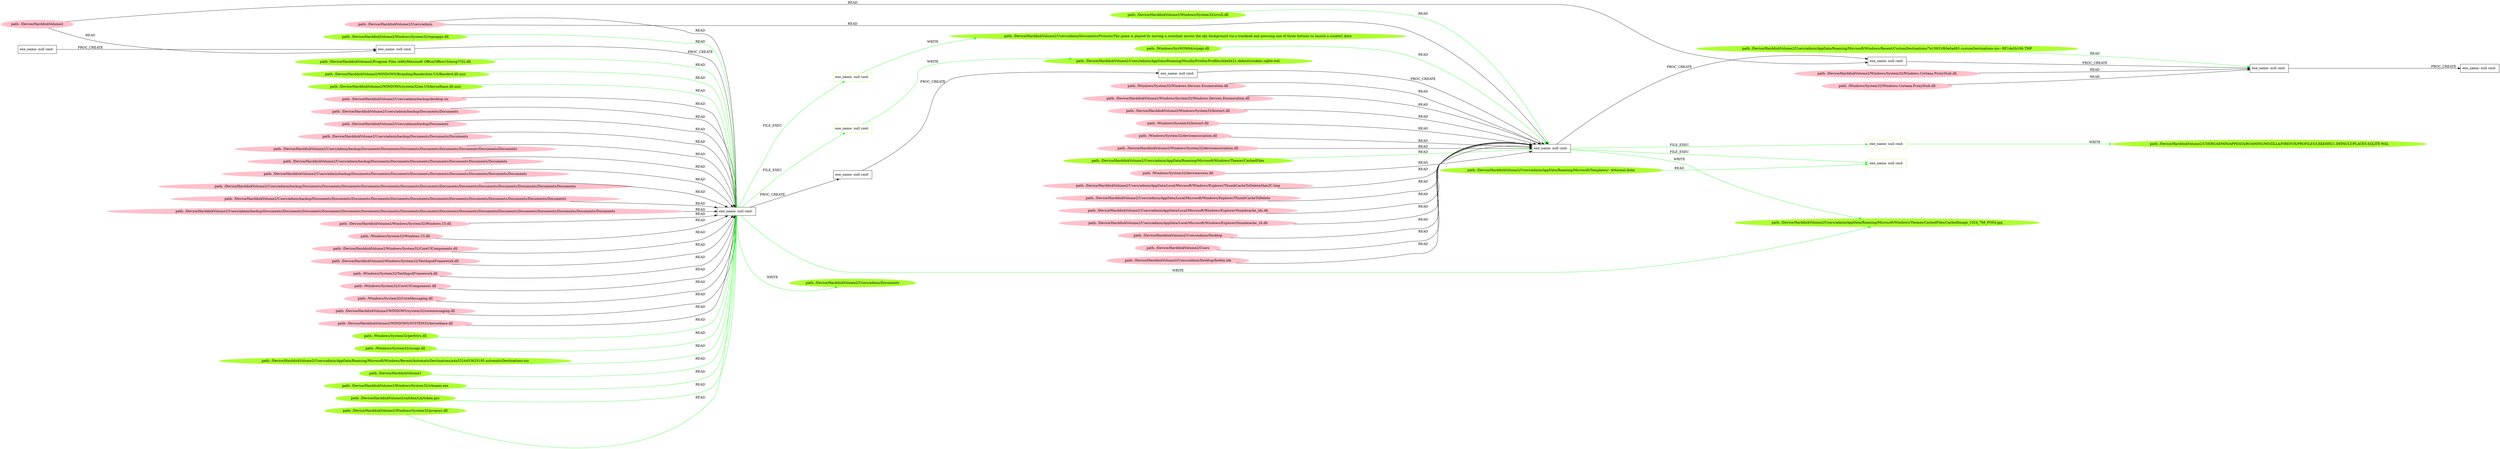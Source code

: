 digraph {
	rankdir=LR
	35 [label="exe_name: null cmd: " color=black shape=box style=solid]
	78 [label="exe_name: null cmd: " color=greenyellow shape=box style=solid]
	35 -> 78 [label=FILE_EXEC color=green]
	35 [label="exe_name: null cmd: " color=black shape=box style=solid]
	89 [label="exe_name: null cmd: " color=greenyellow shape=box style=solid]
	35 -> 89 [label=FILE_EXEC color=green]
	19 [label="exe_name: null cmd: " color=black shape=box style=solid]
	95 [label="exe_name: null cmd: " color=greenyellow shape=box style=solid]
	19 -> 95 [label=FILE_EXEC color=green]
	19 [label="exe_name: null cmd: " color=black shape=box style=solid]
	97 [label="exe_name: null cmd: " color=greenyellow shape=box style=solid]
	19 -> 97 [label=FILE_EXEC color=green]
	88 [label="path: /Device/HarddiskVolume2/WINDOWS/Branding/Basebrd/en-US/Basebrd.dll.mui" color=greenyellow shape=oval style=filled]
	35 [label="exe_name: null cmd: " color=black shape=box style=solid]
	88 -> 35 [label=READ color=green]
	35 [label="exe_name: null cmd: " color=black shape=box style=solid]
	80 [label="path: /Device/HarddiskVolume2/Users/admin/AppData/Roaming/Microsoft/Windows/Themes/CachedFiles/CachedImage_1024_768_POS4.jpg" color=greenyellow shape=oval style=filled]
	35 -> 80 [label=WRITE color=green]
	82 [label="path: /Device/HarddiskVolume2/WINDOWS/system32/en-US/kernelbase.dll.mui" color=greenyellow shape=oval style=filled]
	35 [label="exe_name: null cmd: " color=black shape=box style=solid]
	82 -> 35 [label=READ color=green]
	45 [label="exe_name: null cmd: " color=black shape=box style=solid]
	36 [label="exe_name: null cmd: " color=black shape=box style=solid]
	45 -> 36 [label=PROC_CREATE color=black]
	70 [label="path: /Device/HarddiskVolume2" color=pink shape=oval style=filled]
	36 [label="exe_name: null cmd: " color=black shape=box style=solid]
	70 -> 36 [label=READ color=black]
	36 [label="exe_name: null cmd: " color=black shape=box style=solid]
	35 [label="exe_name: null cmd: " color=black shape=box style=solid]
	36 -> 35 [label=PROC_CREATE color=black]
	64 [label="path: /Device/HarddiskVolume2/Users/admin" color=pink shape=oval style=filled]
	35 [label="exe_name: null cmd: " color=black shape=box style=solid]
	64 -> 35 [label=READ color=black]
	56 [label="path: /Device/HarddiskVolume2/Users/admin/backup/desktop.ini" color=pink shape=oval style=filled]
	35 [label="exe_name: null cmd: " color=black shape=box style=solid]
	56 -> 35 [label=READ color=black]
	58 [label="path: /Device/HarddiskVolume2/Users/admin/backup/Documents/Documents" color=pink shape=oval style=filled]
	35 [label="exe_name: null cmd: " color=black shape=box style=solid]
	58 -> 35 [label=READ color=black]
	31 [label="path: /Device/HarddiskVolume2/Users/admin/backup/Documents" color=pink shape=oval style=filled]
	35 [label="exe_name: null cmd: " color=black shape=box style=solid]
	31 -> 35 [label=READ color=black]
	6 [label="path: /Device/HarddiskVolume2/Users/admin/backup/Documents/Documents/Documents" color=pink shape=oval style=filled]
	35 [label="exe_name: null cmd: " color=black shape=box style=solid]
	6 -> 35 [label=READ color=black]
	10 [label="path: /Device/HarddiskVolume2/Users/admin/backup/Documents/Documents/Documents/Documents/Documents/Documents/Documents/Documents" color=pink shape=oval style=filled]
	35 [label="exe_name: null cmd: " color=black shape=box style=solid]
	10 -> 35 [label=READ color=black]
	63 [label="path: /Device/HarddiskVolume2/Users/admin/backup/Documents/Documents/Documents/Documents/Documents/Documents/Documents" color=pink shape=oval style=filled]
	35 [label="exe_name: null cmd: " color=black shape=box style=solid]
	63 -> 35 [label=READ color=black]
	18 [label="path: /Device/HarddiskVolume2/Users/admin/backup/Documents/Documents/Documents/Documents/Documents/Documents/Documents/Documents/Documents" color=pink shape=oval style=filled]
	35 [label="exe_name: null cmd: " color=black shape=box style=solid]
	18 -> 35 [label=READ color=black]
	47 [label="path: /Device/HarddiskVolume2/Users/admin/backup/Documents/Documents/Documents/Documents/Documents/Documents/Documents/Documents/Documents/Documents/Documents/Documents/Documents/Documents" color=pink shape=oval style=filled]
	35 [label="exe_name: null cmd: " color=black shape=box style=solid]
	47 -> 35 [label=READ color=black]
	61 [label="path: /Device/HarddiskVolume2/Users/admin/backup/Documents/Documents/Documents/Documents/Documents/Documents/Documents/Documents/Documents/Documents/Documents/Documents/Documents" color=pink shape=oval style=filled]
	35 [label="exe_name: null cmd: " color=black shape=box style=solid]
	61 -> 35 [label=READ color=black]
	46 [label="path: /Device/HarddiskVolume2/Users/admin/backup/Documents/Documents/Documents/Documents/Documents/Documents/Documents/Documents/Documents/Documents/Documents/Documents/Documents/Documents/Documents/Documents/Documents/Documents" color=pink shape=oval style=filled]
	35 [label="exe_name: null cmd: " color=black shape=box style=solid]
	46 -> 35 [label=READ color=black]
	59 [label="path: /Device/HarddiskVolume2/Windows/System32/Windows.UI.dll" color=pink shape=oval style=filled]
	35 [label="exe_name: null cmd: " color=black shape=box style=solid]
	59 -> 35 [label=READ color=black]
	52 [label="path: /Windows/System32/Windows.UI.dll" color=pink shape=oval style=filled]
	35 [label="exe_name: null cmd: " color=black shape=box style=solid]
	52 -> 35 [label=READ color=black]
	16 [label="path: /Device/HarddiskVolume2/Windows/System32/CoreUIComponents.dll" color=pink shape=oval style=filled]
	35 [label="exe_name: null cmd: " color=black shape=box style=solid]
	16 -> 35 [label=READ color=black]
	3 [label="path: /Device/HarddiskVolume2/Windows/System32/TextInputFramework.dll" color=pink shape=oval style=filled]
	35 [label="exe_name: null cmd: " color=black shape=box style=solid]
	3 -> 35 [label=READ color=black]
	9 [label="path: /Windows/System32/TextInputFramework.dll" color=pink shape=oval style=filled]
	35 [label="exe_name: null cmd: " color=black shape=box style=solid]
	9 -> 35 [label=READ color=black]
	7 [label="path: /Windows/System32/CoreUIComponents.dll" color=pink shape=oval style=filled]
	35 [label="exe_name: null cmd: " color=black shape=box style=solid]
	7 -> 35 [label=READ color=black]
	26 [label="path: /Windows/System32/CoreMessaging.dll" color=pink shape=oval style=filled]
	35 [label="exe_name: null cmd: " color=black shape=box style=solid]
	26 -> 35 [label=READ color=black]
	37 [label="path: /Device/HarddiskVolume2/WINDOWS/system32/coremessaging.dll" color=pink shape=oval style=filled]
	35 [label="exe_name: null cmd: " color=black shape=box style=solid]
	37 -> 35 [label=READ color=black]
	66 [label="path: /Device/HarddiskVolume2/WINDOWS/SYSTEM32/kernelbase.dll" color=pink shape=oval style=filled]
	35 [label="exe_name: null cmd: " color=black shape=box style=solid]
	66 -> 35 [label=READ color=black]
	35 [label="exe_name: null cmd: " color=black shape=box style=solid]
	22 [label="exe_name: null cmd: " color=black shape=box style=solid]
	35 -> 22 [label=PROC_CREATE color=black]
	22 [label="exe_name: null cmd: " color=black shape=box style=solid]
	23 [label="exe_name: null cmd: " color=black shape=box style=solid]
	22 -> 23 [label=PROC_CREATE color=black]
	23 [label="exe_name: null cmd: " color=black shape=box style=solid]
	19 [label="exe_name: null cmd: " color=black shape=box style=solid]
	23 -> 19 [label=PROC_CREATE color=black]
	53 [label="path: /Windows/System32/Windows.Devices.Enumeration.dll" color=pink shape=oval style=filled]
	19 [label="exe_name: null cmd: " color=black shape=box style=solid]
	53 -> 19 [label=READ color=black]
	40 [label="path: /Device/HarddiskVolume2/Windows/System32/Windows.Devices.Enumeration.dll" color=pink shape=oval style=filled]
	19 [label="exe_name: null cmd: " color=black shape=box style=solid]
	40 -> 19 [label=READ color=black]
	41 [label="path: /Device/HarddiskVolume2/Windows/System32/biwinrt.dll" color=pink shape=oval style=filled]
	19 [label="exe_name: null cmd: " color=black shape=box style=solid]
	41 -> 19 [label=READ color=black]
	50 [label="path: /Windows/System32/biwinrt.dll" color=pink shape=oval style=filled]
	19 [label="exe_name: null cmd: " color=black shape=box style=solid]
	50 -> 19 [label=READ color=black]
	4 [label="path: /Windows/System32/deviceassociation.dll" color=pink shape=oval style=filled]
	19 [label="exe_name: null cmd: " color=black shape=box style=solid]
	4 -> 19 [label=READ color=black]
	43 [label="path: /Device/HarddiskVolume2/Windows/System32/deviceassociation.dll" color=pink shape=oval style=filled]
	19 [label="exe_name: null cmd: " color=black shape=box style=solid]
	43 -> 19 [label=READ color=black]
	92 [label="path: /Device/HarddiskVolume2/Users/admin/AppData/Roaming/Microsoft/Windows/Themes/CachedFiles" color=greenyellow shape=oval style=filled]
	19 [label="exe_name: null cmd: " color=black shape=box style=solid]
	92 -> 19 [label=READ color=green]
	60 [label="path: /Windows/System32/deviceaccess.dll" color=pink shape=oval style=filled]
	19 [label="exe_name: null cmd: " color=black shape=box style=solid]
	60 -> 19 [label=READ color=black]
	19 [label="exe_name: null cmd: " color=black shape=box style=solid]
	80 [label="path: /Device/HarddiskVolume2/Users/admin/AppData/Roaming/Microsoft/Windows/Themes/CachedFiles/CachedImage_1024_768_POS4.jpg" color=greenyellow shape=oval style=filled]
	19 -> 80 [label=WRITE color=green]
	77 [label="path: /Windows/System32/perfctrs.dll" color=greenyellow shape=oval style=filled]
	35 [label="exe_name: null cmd: " color=black shape=box style=solid]
	77 -> 35 [label=READ color=green]
	64 [label="path: /Device/HarddiskVolume2/Users/admin" color=pink shape=oval style=filled]
	19 [label="exe_name: null cmd: " color=black shape=box style=solid]
	64 -> 19 [label=READ color=black]
	48 [label="path: /Device/HarddiskVolume2/Users/admin/AppData/Local/Microsoft/Windows/Explorer/ThumbCacheToDelete/thm3C.tmp" color=pink shape=oval style=filled]
	19 [label="exe_name: null cmd: " color=black shape=box style=solid]
	48 -> 19 [label=READ color=black]
	2 [label="path: /Device/HarddiskVolume2/Users/admin/AppData/Local/Microsoft/Windows/Explorer/ThumbCacheToDelete" color=pink shape=oval style=filled]
	19 [label="exe_name: null cmd: " color=black shape=box style=solid]
	2 -> 19 [label=READ color=black]
	24 [label="path: /Device/HarddiskVolume2/Users/admin/AppData/Local/Microsoft/Windows/Explorer/thumbcache_idx.db" color=pink shape=oval style=filled]
	19 [label="exe_name: null cmd: " color=black shape=box style=solid]
	24 -> 19 [label=READ color=black]
	13 [label="path: /Device/HarddiskVolume2/Users/admin/AppData/Local/Microsoft/Windows/Explorer/thumbcache_16.db" color=pink shape=oval style=filled]
	19 [label="exe_name: null cmd: " color=black shape=box style=solid]
	13 -> 19 [label=READ color=black]
	17 [label="path: /Device/HarddiskVolume2/Users/admin/Desktop" color=pink shape=oval style=filled]
	19 [label="exe_name: null cmd: " color=black shape=box style=solid]
	17 -> 19 [label=READ color=black]
	72 [label="path: /Device/HarddiskVolume2/Users" color=pink shape=oval style=filled]
	19 [label="exe_name: null cmd: " color=black shape=box style=solid]
	72 -> 19 [label=READ color=black]
	20 [label="path: /Device/HarddiskVolume2/Users/admin/Desktop/firefox.lnk" color=pink shape=oval style=filled]
	19 [label="exe_name: null cmd: " color=black shape=box style=solid]
	20 -> 19 [label=READ color=black]
	76 [label="path: /Windows/System32/cscapi.dll" color=greenyellow shape=oval style=filled]
	35 [label="exe_name: null cmd: " color=black shape=box style=solid]
	76 -> 35 [label=READ color=green]
	94 [label="path: /Device/HarddiskVolume2/Windows/System32/srvcli.dll" color=greenyellow shape=oval style=filled]
	19 [label="exe_name: null cmd: " color=black shape=box style=solid]
	94 -> 19 [label=READ color=green]
	84 [label="path: /Device/HarddiskVolume2/Users/admin/AppData/Roaming/Microsoft/Windows/Recent/AutomaticDestinations/a4a5324453625195.automaticDestinations-ms" color=greenyellow shape=oval style=filled]
	35 [label="exe_name: null cmd: " color=black shape=box style=solid]
	84 -> 35 [label=READ color=green]
	19 [label="exe_name: null cmd: " color=black shape=box style=solid]
	28 [label="exe_name: null cmd: " color=black shape=box style=solid]
	19 -> 28 [label=PROC_CREATE color=black]
	70 [label="path: /Device/HarddiskVolume2" color=pink shape=oval style=filled]
	28 [label="exe_name: null cmd: " color=black shape=box style=solid]
	70 -> 28 [label=READ color=black]
	28 [label="exe_name: null cmd: " color=black shape=box style=solid]
	0 [label="exe_name: null cmd: " color=black shape=box style=solid]
	28 -> 0 [label=PROC_CREATE color=black]
	30 [label="path: /Device/HarddiskVolume2/Windows/System32/Windows.Cortana.ProxyStub.dll" color=pink shape=oval style=filled]
	0 [label="exe_name: null cmd: " color=black shape=box style=solid]
	30 -> 0 [label=READ color=black]
	32 [label="path: /Windows/System32/Windows.Cortana.ProxyStub.dll" color=pink shape=oval style=filled]
	0 [label="exe_name: null cmd: " color=black shape=box style=solid]
	32 -> 0 [label=READ color=black]
	0 [label="exe_name: null cmd: " color=black shape=box style=solid]
	1 [label="exe_name: null cmd: " color=black shape=box style=solid]
	0 -> 1 [label=PROC_CREATE color=black]
	99 [label="path: /Windows/SysWOW64/srpapi.dll" color=greenyellow shape=oval style=filled]
	19 [label="exe_name: null cmd: " color=black shape=box style=solid]
	99 -> 19 [label=READ color=green]
	83 [label="path: /Device/HarddiskVolume1" color=greenyellow shape=oval style=filled]
	35 [label="exe_name: null cmd: " color=black shape=box style=solid]
	83 -> 35 [label=READ color=green]
	89 [label="exe_name: null cmd: " color=greenyellow shape=box style=solid]
	90 [label="path: /Device/HarddiskVolume2/Users/admin/AppData/Roaming/Mozilla/Firefox/Profiles/lxkehh21.default/cookies.sqlite-wal" color=greenyellow shape=oval style=filled]
	89 -> 90 [label=WRITE color=green]
	87 [label="path: /Device/HarddiskVolume2/Windows/System32/whoami.exe" color=greenyellow shape=oval style=filled]
	35 [label="exe_name: null cmd: " color=black shape=box style=solid]
	87 -> 35 [label=READ color=green]
	100 [label="path: /Device/HarddiskVolume2/Users/admin/AppData/Roaming/Microsoft/Windows/Recent/CustomDestinations/7e10931f60e0ad93.customDestinations-ms~RF1de2b106.TMP" color=greenyellow shape=oval style=filled]
	0 [label="exe_name: null cmd: " color=black shape=box style=solid]
	100 -> 0 [label=READ color=green]
	91 [label="path: /Device/HarddiskVolume2/salt/bin/Lib/token.pyc" color=greenyellow shape=oval style=filled]
	35 [label="exe_name: null cmd: " color=black shape=box style=solid]
	91 -> 35 [label=READ color=green]
	78 [label="exe_name: null cmd: " color=greenyellow shape=box style=solid]
	79 [label="path: /Device/HarddiskVolume2/Users/admin/Documents/Pictures/The game is played by moving a crosshair across the sky background via a trackball and pressing one of three buttons to launch a counte1.docx" color=greenyellow shape=oval style=filled]
	78 -> 79 [label=WRITE color=green]
	97 [label="exe_name: null cmd: " color=greenyellow shape=box style=solid]
	98 [label="path: /Device/HarddiskVolume2/USERS/ADMIN/APPDATA/ROAMING/MOZILLA/FIREFOX/PROFILES/LXKEHH21.DEFAULT/PLACES.SQLITE-WAL" color=greenyellow shape=oval style=filled]
	97 -> 98 [label=WRITE color=green]
	96 [label="path: /Device/HarddiskVolume2/Users/admin/AppData/Roaming/Microsoft/Templates/~$Normal.dotm" color=greenyellow shape=oval style=filled]
	95 [label="exe_name: null cmd: " color=greenyellow shape=box style=solid]
	96 -> 95 [label=READ color=green]
	85 [label="path: /Device/HarddiskVolume2/Windows/System32/propsys.dll" color=greenyellow shape=oval style=filled]
	35 [label="exe_name: null cmd: " color=black shape=box style=solid]
	85 -> 35 [label=READ color=green]
	86 [label="path: /Device/HarddiskVolume2/Windows/System32/wpnapps.dll" color=greenyellow shape=oval style=filled]
	35 [label="exe_name: null cmd: " color=black shape=box style=solid]
	86 -> 35 [label=READ color=green]
	75 [label="path: /Device/HarddiskVolume2/Program Files (x86)/Microsoft Office/Office15/mssp??32.dll" color=greenyellow shape=oval style=filled]
	35 [label="exe_name: null cmd: " color=black shape=box style=solid]
	75 -> 35 [label=READ color=green]
	35 [label="exe_name: null cmd: " color=black shape=box style=solid]
	81 [label="path: /Device/HarddiskVolume2/Users/admin/Documents" color=greenyellow shape=oval style=filled]
	35 -> 81 [label=WRITE color=green]
}
